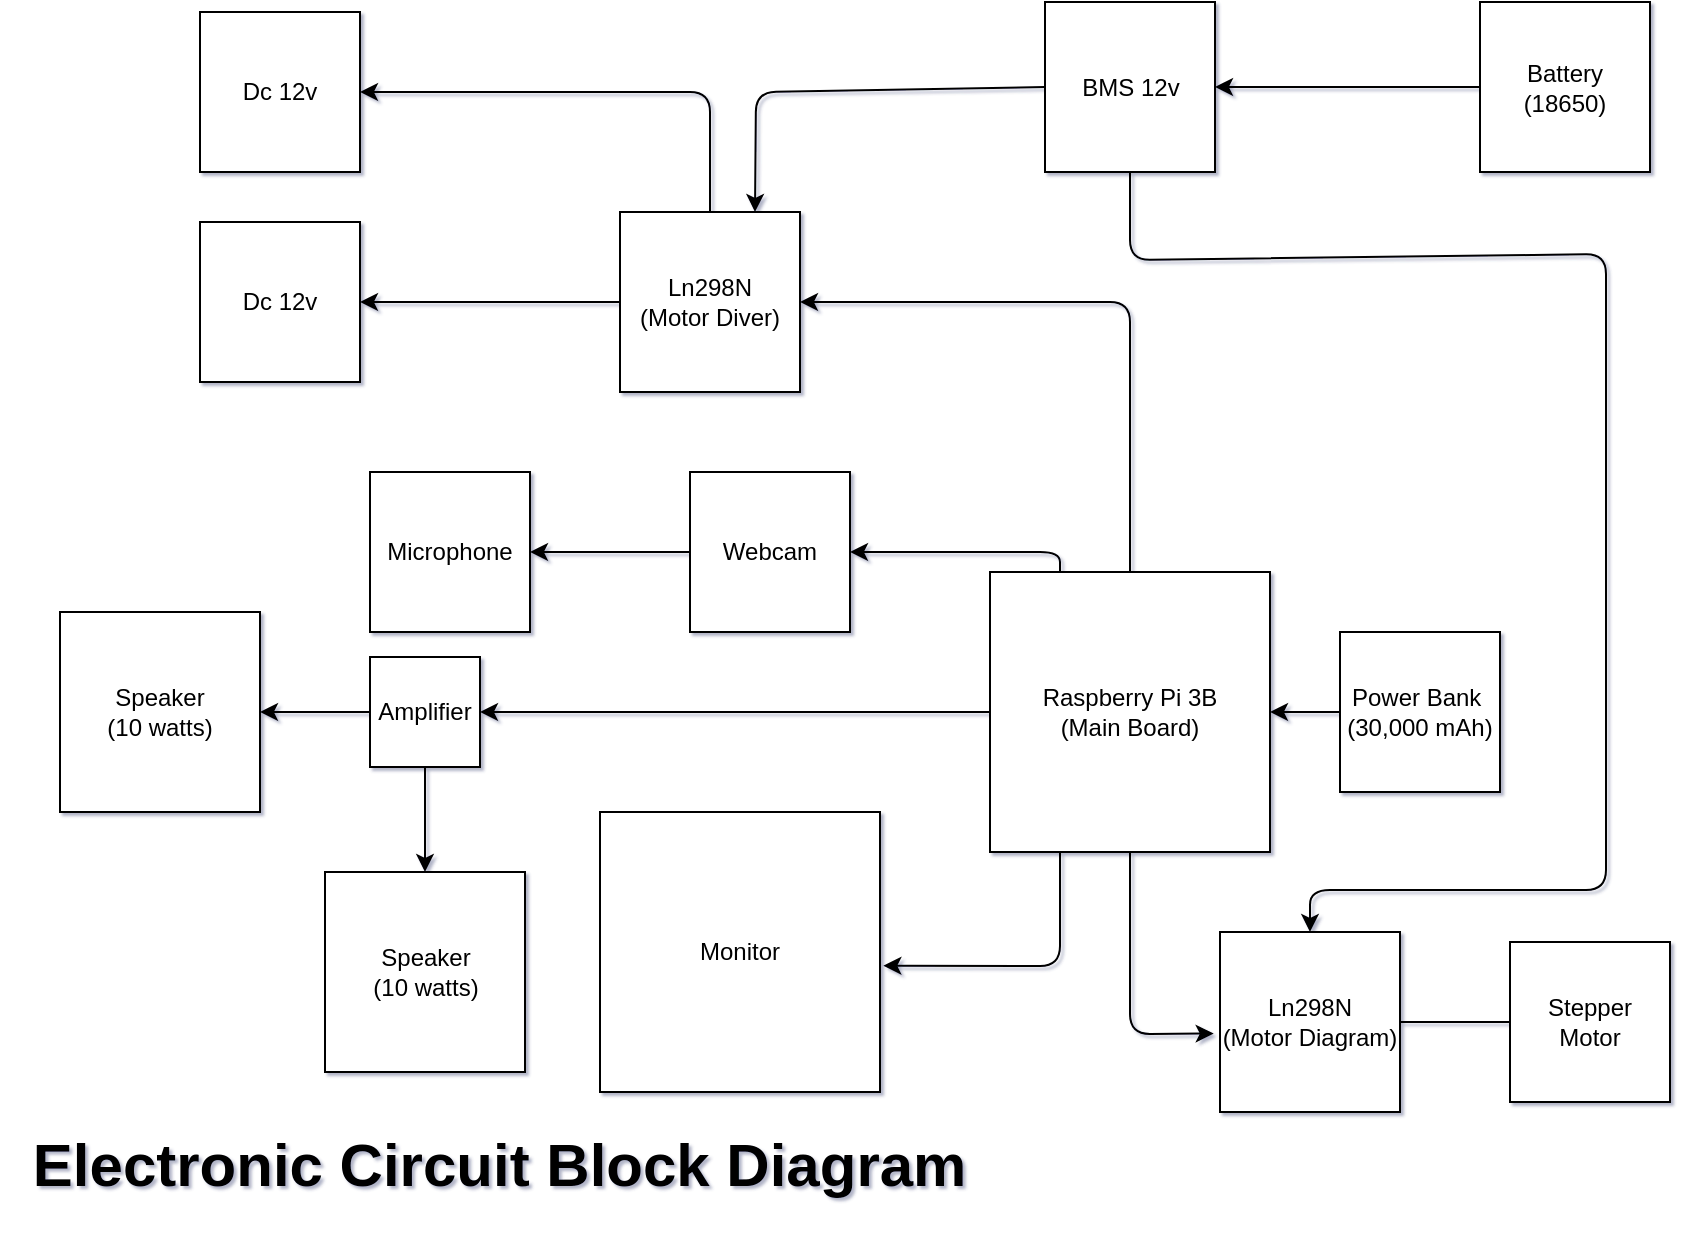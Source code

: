 <mxfile>
    <diagram id="1xVeA5-KLxvuffG-BNzx" name="Page-1">
        <mxGraphModel dx="1014" dy="684" grid="0" gridSize="10" guides="1" tooltips="1" connect="1" arrows="1" fold="1" page="1" pageScale="1" pageWidth="850" pageHeight="1100" background="none" math="0" shadow="1">
            <root>
                <mxCell id="0"/>
                <mxCell id="1" parent="0"/>
                <mxCell id="8" style="edgeStyle=none;html=1;exitX=0.5;exitY=0;exitDx=0;exitDy=0;entryX=1;entryY=0.5;entryDx=0;entryDy=0;" edge="1" parent="1" source="3" target="7">
                    <mxGeometry relative="1" as="geometry">
                        <mxPoint x="565" y="230" as="sourcePoint"/>
                        <Array as="points">
                            <mxPoint x="565" y="185"/>
                        </Array>
                    </mxGeometry>
                </mxCell>
                <mxCell id="24" style="edgeStyle=none;html=1;exitX=0.25;exitY=1;exitDx=0;exitDy=0;entryX=1.012;entryY=0.549;entryDx=0;entryDy=0;entryPerimeter=0;" edge="1" parent="1" source="3" target="23">
                    <mxGeometry relative="1" as="geometry">
                        <Array as="points">
                            <mxPoint x="530" y="517"/>
                        </Array>
                    </mxGeometry>
                </mxCell>
                <mxCell id="25" style="edgeStyle=none;html=1;exitX=0.25;exitY=0;exitDx=0;exitDy=0;entryX=1;entryY=0.5;entryDx=0;entryDy=0;" edge="1" parent="1" source="3" target="22">
                    <mxGeometry relative="1" as="geometry">
                        <Array as="points">
                            <mxPoint x="530" y="310"/>
                        </Array>
                    </mxGeometry>
                </mxCell>
                <mxCell id="28" style="edgeStyle=none;html=1;exitX=0.5;exitY=1;exitDx=0;exitDy=0;entryX=1.035;entryY=0.436;entryDx=0;entryDy=0;entryPerimeter=0;" edge="1" parent="1" source="3" target="9">
                    <mxGeometry relative="1" as="geometry">
                        <Array as="points">
                            <mxPoint x="565" y="551"/>
                        </Array>
                    </mxGeometry>
                </mxCell>
                <mxCell id="31" value="" style="edgeStyle=none;html=1;" edge="1" parent="1" source="3" target="30">
                    <mxGeometry relative="1" as="geometry"/>
                </mxCell>
                <mxCell id="3" value="Raspberry Pi 3B&lt;br&gt;(Main Board)" style="whiteSpace=wrap;html=1;aspect=fixed;" vertex="1" parent="1">
                    <mxGeometry x="495" y="320" width="140" height="140" as="geometry"/>
                </mxCell>
                <mxCell id="6" style="edgeStyle=none;html=1;entryX=1;entryY=0.5;entryDx=0;entryDy=0;" edge="1" parent="1" source="5" target="3">
                    <mxGeometry relative="1" as="geometry"/>
                </mxCell>
                <mxCell id="5" value="Power Bank&amp;nbsp;&lt;br&gt;(30,000 mAh)" style="whiteSpace=wrap;html=1;aspect=fixed;" vertex="1" parent="1">
                    <mxGeometry x="670" y="350" width="80" height="80" as="geometry"/>
                </mxCell>
                <mxCell id="12" style="edgeStyle=none;html=1;exitX=0;exitY=0.5;exitDx=0;exitDy=0;entryX=1;entryY=0.5;entryDx=0;entryDy=0;" edge="1" parent="1" source="7" target="11">
                    <mxGeometry relative="1" as="geometry"/>
                </mxCell>
                <mxCell id="14" style="edgeStyle=none;html=1;entryX=1;entryY=0.5;entryDx=0;entryDy=0;" edge="1" parent="1" source="7" target="13">
                    <mxGeometry relative="1" as="geometry">
                        <Array as="points">
                            <mxPoint x="355" y="80"/>
                        </Array>
                    </mxGeometry>
                </mxCell>
                <mxCell id="7" value="Ln298N&lt;br&gt;(Motor Diver)" style="whiteSpace=wrap;html=1;aspect=fixed;" vertex="1" parent="1">
                    <mxGeometry x="310" y="140" width="90" height="90" as="geometry"/>
                </mxCell>
                <mxCell id="20" style="edgeStyle=none;html=1;entryX=1;entryY=0.5;entryDx=0;entryDy=0;" edge="1" parent="1" source="9" target="19">
                    <mxGeometry relative="1" as="geometry"/>
                </mxCell>
                <mxCell id="9" value="Ln298N&lt;br&gt;(Motor Diagram)" style="whiteSpace=wrap;html=1;aspect=fixed;direction=west;" vertex="1" parent="1">
                    <mxGeometry x="610" y="500" width="90" height="90" as="geometry"/>
                </mxCell>
                <mxCell id="11" value="Dc 12v" style="whiteSpace=wrap;html=1;aspect=fixed;" vertex="1" parent="1">
                    <mxGeometry x="100" y="145" width="80" height="80" as="geometry"/>
                </mxCell>
                <mxCell id="13" value="Dc 12v" style="whiteSpace=wrap;html=1;aspect=fixed;" vertex="1" parent="1">
                    <mxGeometry x="100" y="40" width="80" height="80" as="geometry"/>
                </mxCell>
                <mxCell id="17" style="edgeStyle=none;html=1;exitX=0;exitY=0.5;exitDx=0;exitDy=0;entryX=1;entryY=0.5;entryDx=0;entryDy=0;" edge="1" parent="1" source="15" target="16">
                    <mxGeometry relative="1" as="geometry"/>
                </mxCell>
                <mxCell id="15" value="Battery&lt;br&gt;(18650)" style="whiteSpace=wrap;html=1;aspect=fixed;" vertex="1" parent="1">
                    <mxGeometry x="740" y="35" width="85" height="85" as="geometry"/>
                </mxCell>
                <mxCell id="18" style="edgeStyle=none;html=1;exitX=0;exitY=0.5;exitDx=0;exitDy=0;entryX=0.75;entryY=0;entryDx=0;entryDy=0;" edge="1" parent="1" source="16" target="7">
                    <mxGeometry relative="1" as="geometry">
                        <Array as="points">
                            <mxPoint x="378" y="80"/>
                        </Array>
                    </mxGeometry>
                </mxCell>
                <mxCell id="36" style="edgeStyle=none;html=1;exitX=0.5;exitY=1;exitDx=0;exitDy=0;entryX=0.5;entryY=1;entryDx=0;entryDy=0;" edge="1" parent="1" source="16" target="9">
                    <mxGeometry relative="1" as="geometry">
                        <Array as="points">
                            <mxPoint x="565" y="164"/>
                            <mxPoint x="803" y="161"/>
                            <mxPoint x="803" y="479"/>
                            <mxPoint x="655" y="479"/>
                        </Array>
                    </mxGeometry>
                </mxCell>
                <mxCell id="16" value="BMS 12v" style="whiteSpace=wrap;html=1;aspect=fixed;" vertex="1" parent="1">
                    <mxGeometry x="522.5" y="35" width="85" height="85" as="geometry"/>
                </mxCell>
                <mxCell id="19" value="Stepper &lt;br&gt;Motor" style="whiteSpace=wrap;html=1;aspect=fixed;" vertex="1" parent="1">
                    <mxGeometry x="755" y="505" width="80" height="80" as="geometry"/>
                </mxCell>
                <mxCell id="27" value="" style="edgeStyle=none;html=1;" edge="1" parent="1" source="22" target="26">
                    <mxGeometry relative="1" as="geometry"/>
                </mxCell>
                <mxCell id="22" value="Webcam" style="whiteSpace=wrap;html=1;aspect=fixed;" vertex="1" parent="1">
                    <mxGeometry x="345" y="270" width="80" height="80" as="geometry"/>
                </mxCell>
                <mxCell id="23" value="Monitor" style="whiteSpace=wrap;html=1;aspect=fixed;" vertex="1" parent="1">
                    <mxGeometry x="300" y="440" width="140" height="140" as="geometry"/>
                </mxCell>
                <mxCell id="26" value="Microphone" style="whiteSpace=wrap;html=1;aspect=fixed;" vertex="1" parent="1">
                    <mxGeometry x="185" y="270" width="80" height="80" as="geometry"/>
                </mxCell>
                <mxCell id="33" value="" style="edgeStyle=none;html=1;" edge="1" parent="1" source="30" target="32">
                    <mxGeometry relative="1" as="geometry"/>
                </mxCell>
                <mxCell id="35" value="" style="edgeStyle=none;html=1;" edge="1" parent="1" source="30" target="34">
                    <mxGeometry relative="1" as="geometry"/>
                </mxCell>
                <mxCell id="30" value="Amplifier" style="whiteSpace=wrap;html=1;aspect=fixed;" vertex="1" parent="1">
                    <mxGeometry x="185" y="362.5" width="55" height="55" as="geometry"/>
                </mxCell>
                <mxCell id="32" value="Speaker&lt;br&gt;(10 watts)" style="whiteSpace=wrap;html=1;aspect=fixed;" vertex="1" parent="1">
                    <mxGeometry x="30" y="340" width="100" height="100" as="geometry"/>
                </mxCell>
                <mxCell id="34" value="Speaker&lt;br&gt;(10 watts)" style="whiteSpace=wrap;html=1;aspect=fixed;" vertex="1" parent="1">
                    <mxGeometry x="162.5" y="470" width="100" height="100" as="geometry"/>
                </mxCell>
                <mxCell id="37" value="Electronic Circuit Block Diagram&amp;nbsp;" style="text;strokeColor=none;align=center;fillColor=none;html=1;verticalAlign=middle;whiteSpace=wrap;rounded=0;fontStyle=1;spacing=8;fontSize=30;" vertex="1" parent="1">
                    <mxGeometry y="585" width="508" height="61" as="geometry"/>
                </mxCell>
            </root>
        </mxGraphModel>
    </diagram>
</mxfile>